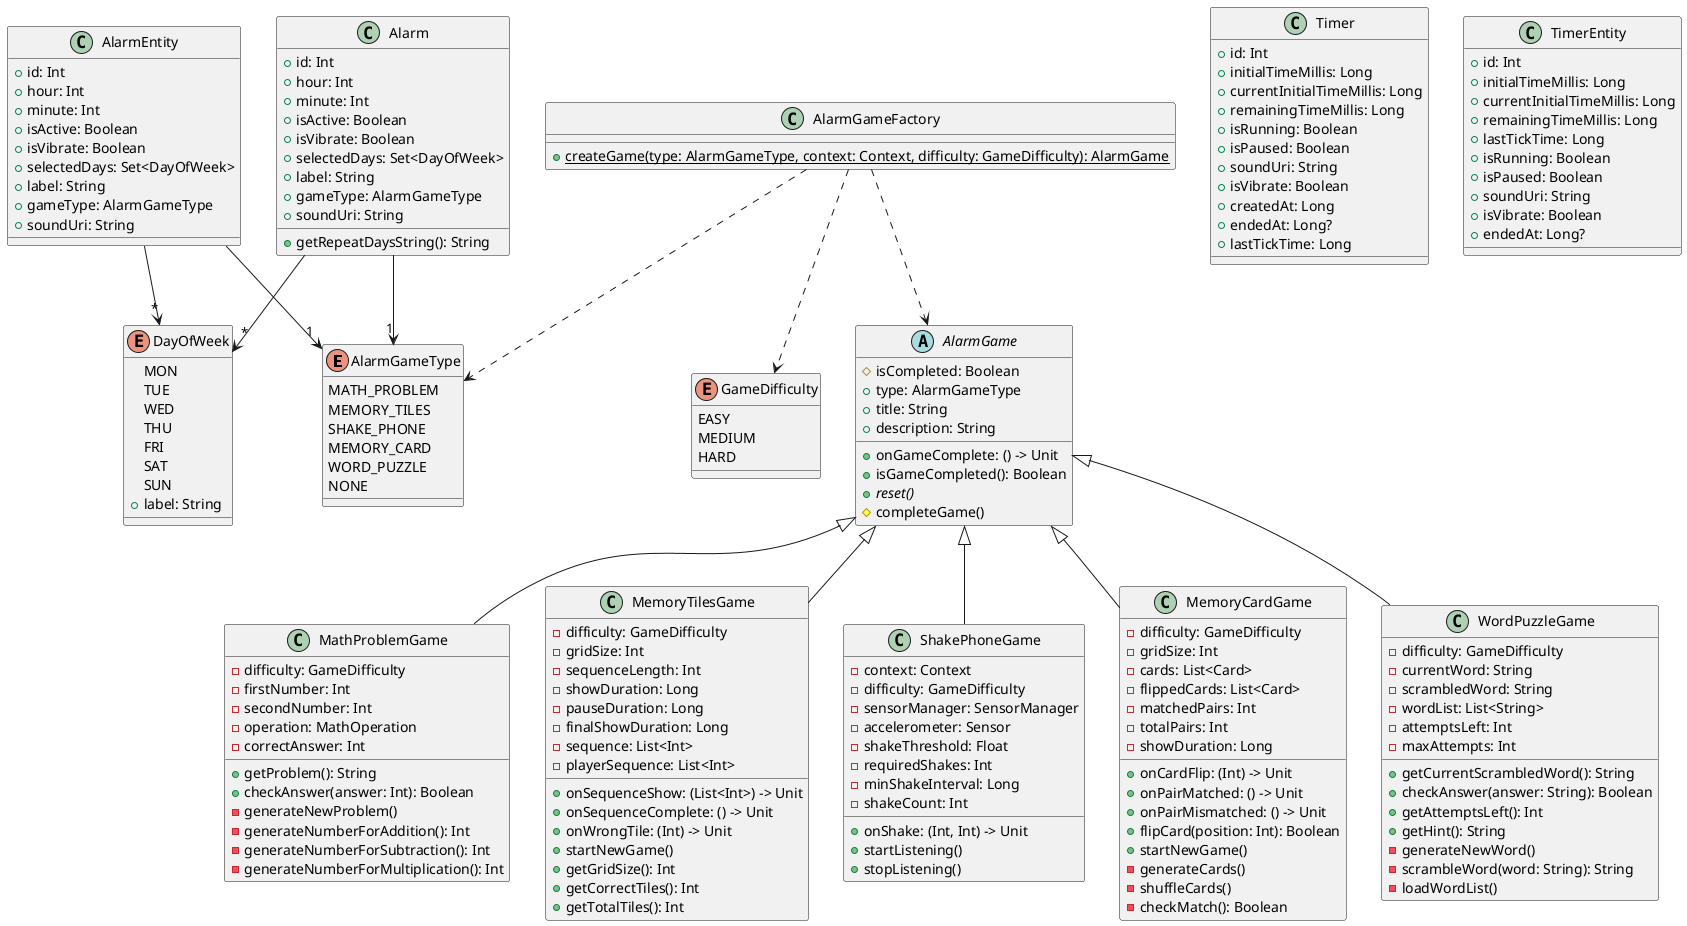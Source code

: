 @startuml SmartAlarm

' Enums
enum AlarmGameType {
    MATH_PROBLEM
    MEMORY_TILES
    SHAKE_PHONE
    MEMORY_CARD
    WORD_PUZZLE
    NONE
}

enum DayOfWeek {
    MON
    TUE
    WED
    THU
    FRI
    SAT
    SUN
    +label: String
}

enum GameDifficulty {
    EASY
    MEDIUM
    HARD
}

' Core Models
class Alarm {
    +id: Int
    +hour: Int
    +minute: Int
    +isActive: Boolean
    +isVibrate: Boolean
    +selectedDays: Set<DayOfWeek>
    +label: String
    +gameType: AlarmGameType
    +soundUri: String
    +getRepeatDaysString(): String
}

class Timer {
    +id: Int
    +initialTimeMillis: Long
    +currentInitialTimeMillis: Long
    +remainingTimeMillis: Long
    +isRunning: Boolean
    +isPaused: Boolean
    +soundUri: String
    +isVibrate: Boolean
    +createdAt: Long
    +endedAt: Long?
    +lastTickTime: Long
}

' Database Entities
class AlarmEntity {
    +id: Int
    +hour: Int
    +minute: Int
    +isActive: Boolean
    +isVibrate: Boolean
    +selectedDays: Set<DayOfWeek>
    +label: String
    +gameType: AlarmGameType
    +soundUri: String
}

class TimerEntity {
    +id: Int
    +initialTimeMillis: Long
    +currentInitialTimeMillis: Long
    +remainingTimeMillis: Long
    +lastTickTime: Long
    +isRunning: Boolean
    +isPaused: Boolean
    +soundUri: String
    +isVibrate: Boolean
    +endedAt: Long?
}

' Games
abstract class AlarmGame {
    #isCompleted: Boolean
    +type: AlarmGameType
    +title: String
    +description: String
    +onGameComplete: () -> Unit
    +isGameCompleted(): Boolean
    +{abstract} reset()
    #completeGame()
}

class MathProblemGame {
    -difficulty: GameDifficulty
    -firstNumber: Int
    -secondNumber: Int
    -operation: MathOperation
    -correctAnswer: Int
    +getProblem(): String
    +checkAnswer(answer: Int): Boolean
    -generateNewProblem()
    -generateNumberForAddition(): Int
    -generateNumberForSubtraction(): Int
    -generateNumberForMultiplication(): Int
}

class MemoryTilesGame {
    -difficulty: GameDifficulty
    -gridSize: Int
    -sequenceLength: Int
    -showDuration: Long
    -pauseDuration: Long
    -finalShowDuration: Long
    -sequence: List<Int>
    -playerSequence: List<Int>
    +onSequenceShow: (List<Int>) -> Unit
    +onSequenceComplete: () -> Unit
    +onWrongTile: (Int) -> Unit
    +startNewGame()
    +getGridSize(): Int
    +getCorrectTiles(): Int
    +getTotalTiles(): Int
}

class ShakePhoneGame {
    -context: Context
    -difficulty: GameDifficulty
    -sensorManager: SensorManager
    -accelerometer: Sensor
    -shakeThreshold: Float
    -requiredShakes: Int
    -minShakeInterval: Long
    -shakeCount: Int
    +onShake: (Int, Int) -> Unit
    +startListening()
    +stopListening()
}

class MemoryCardGame {
    -difficulty: GameDifficulty
    -gridSize: Int
    -cards: List<Card>
    -flippedCards: List<Card>
    -matchedPairs: Int
    -totalPairs: Int
    -showDuration: Long
    +onCardFlip: (Int) -> Unit
    +onPairMatched: () -> Unit
    +onPairMismatched: () -> Unit
    +flipCard(position: Int): Boolean
    +startNewGame()
    -generateCards()
    -shuffleCards()
    -checkMatch(): Boolean
}

class WordPuzzleGame {
    -difficulty: GameDifficulty
    -currentWord: String
    -scrambledWord: String
    -wordList: List<String>
    -attemptsLeft: Int
    -maxAttempts: Int
    +getCurrentScrambledWord(): String
    +checkAnswer(answer: String): Boolean
    +getAttemptsLeft(): Int
    +getHint(): String
    -generateNewWord()
    -scrambleWord(word: String): String
    -loadWordList()
}

' Factory
class AlarmGameFactory {
    {static} +createGame(type: AlarmGameType, context: Context, difficulty: GameDifficulty): AlarmGame
}

' Relationships
AlarmGame <|-- MathProblemGame
AlarmGame <|-- MemoryTilesGame
AlarmGame <|-- ShakePhoneGame
AlarmGame <|-- MemoryCardGame
AlarmGame <|-- WordPuzzleGame

Alarm --> "1" AlarmGameType
Alarm --> "*" DayOfWeek

AlarmEntity --> "1" AlarmGameType
AlarmEntity --> "*" DayOfWeek

AlarmGameFactory ..> AlarmGame
AlarmGameFactory ..> AlarmGameType
AlarmGameFactory ..> GameDifficulty

@enduml 